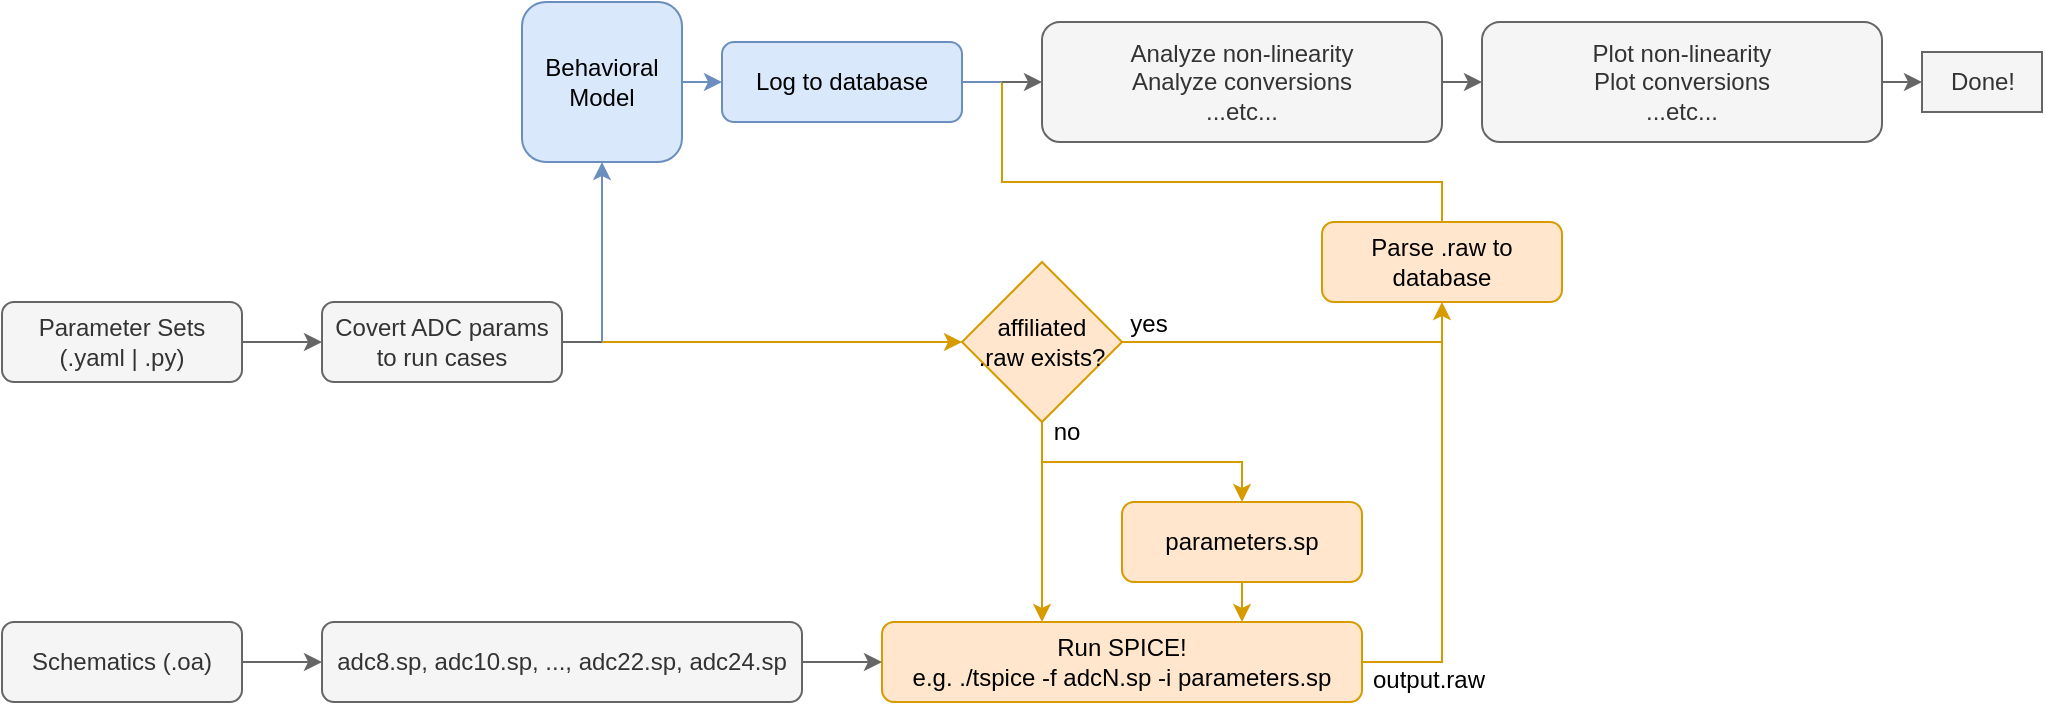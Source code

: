 <mxfile version="26.0.11">
  <diagram name="Page-1" id="6_ObI1XIqV3NZXVFBDLx">
    <mxGraphModel dx="2447" dy="890" grid="1" gridSize="10" guides="1" tooltips="1" connect="1" arrows="1" fold="1" page="1" pageScale="1" pageWidth="850" pageHeight="1100" math="0" shadow="0">
      <root>
        <mxCell id="0" />
        <mxCell id="1" parent="0" />
        <mxCell id="7GMIjj_CLMQ8buelcsM4-45" style="edgeStyle=orthogonalEdgeStyle;rounded=0;orthogonalLoop=1;jettySize=auto;html=1;exitX=1;exitY=0.5;exitDx=0;exitDy=0;entryX=0;entryY=0.5;entryDx=0;entryDy=0;fillColor=#f5f5f5;strokeColor=#666666;" parent="1" source="7GMIjj_CLMQ8buelcsM4-4" target="7GMIjj_CLMQ8buelcsM4-23" edge="1">
          <mxGeometry relative="1" as="geometry" />
        </mxCell>
        <mxCell id="7GMIjj_CLMQ8buelcsM4-4" value="Parameter Sets (.yaml | .py)" style="rounded=1;whiteSpace=wrap;html=1;fillColor=#f5f5f5;strokeColor=#666666;fontColor=#333333;" parent="1" vertex="1">
          <mxGeometry x="-400" y="460" width="120" height="40" as="geometry" />
        </mxCell>
        <mxCell id="7GMIjj_CLMQ8buelcsM4-7" value="&lt;div&gt;Behavioral&lt;/div&gt;&lt;div&gt;Model&lt;/div&gt;" style="rounded=1;whiteSpace=wrap;html=1;fillColor=#dae8fc;strokeColor=#6c8ebf;" parent="1" vertex="1">
          <mxGeometry x="-140" y="310" width="80" height="80" as="geometry" />
        </mxCell>
        <mxCell id="7GMIjj_CLMQ8buelcsM4-8" value="&lt;div&gt;Run SPICE!&lt;/div&gt;&lt;div&gt;e.g. ./tspice -f adcN.sp -i parameters.sp&lt;/div&gt;" style="rounded=1;whiteSpace=wrap;html=1;fillColor=#ffe6cc;strokeColor=#d79b00;" parent="1" vertex="1">
          <mxGeometry x="40" y="620" width="240" height="40" as="geometry" />
        </mxCell>
        <mxCell id="7GMIjj_CLMQ8buelcsM4-9" value="parameters.sp" style="rounded=1;whiteSpace=wrap;html=1;fillColor=#ffe6cc;strokeColor=#d79b00;" parent="1" vertex="1">
          <mxGeometry x="160" y="560" width="120" height="40" as="geometry" />
        </mxCell>
        <mxCell id="7GMIjj_CLMQ8buelcsM4-39" style="edgeStyle=orthogonalEdgeStyle;rounded=0;orthogonalLoop=1;jettySize=auto;html=1;exitX=1;exitY=0.5;exitDx=0;exitDy=0;entryX=0;entryY=0.5;entryDx=0;entryDy=0;fillColor=#f5f5f5;strokeColor=#666666;" parent="1" source="7GMIjj_CLMQ8buelcsM4-10" target="7GMIjj_CLMQ8buelcsM4-11" edge="1">
          <mxGeometry relative="1" as="geometry" />
        </mxCell>
        <mxCell id="7GMIjj_CLMQ8buelcsM4-10" value="Schematics (.oa)" style="rounded=1;whiteSpace=wrap;html=1;fillColor=#f5f5f5;strokeColor=#666666;fontColor=#333333;" parent="1" vertex="1">
          <mxGeometry x="-400" y="620" width="120" height="40" as="geometry" />
        </mxCell>
        <mxCell id="7GMIjj_CLMQ8buelcsM4-40" style="edgeStyle=orthogonalEdgeStyle;rounded=0;orthogonalLoop=1;jettySize=auto;html=1;exitX=1;exitY=0.5;exitDx=0;exitDy=0;entryX=0;entryY=0.5;entryDx=0;entryDy=0;fillColor=#f5f5f5;strokeColor=#666666;" parent="1" source="7GMIjj_CLMQ8buelcsM4-11" target="7GMIjj_CLMQ8buelcsM4-8" edge="1">
          <mxGeometry relative="1" as="geometry" />
        </mxCell>
        <mxCell id="7GMIjj_CLMQ8buelcsM4-11" value="adc8.sp, adc10.sp, ..., adc22.sp, adc24.sp" style="rounded=1;whiteSpace=wrap;html=1;fillColor=#f5f5f5;fontColor=#333333;strokeColor=#666666;" parent="1" vertex="1">
          <mxGeometry x="-240" y="620" width="240" height="40" as="geometry" />
        </mxCell>
        <mxCell id="7GMIjj_CLMQ8buelcsM4-14" value="" style="endArrow=classic;html=1;rounded=0;fillColor=#ffe6cc;strokeColor=#d79b00;" parent="1" edge="1">
          <mxGeometry width="50" height="50" relative="1" as="geometry">
            <mxPoint x="120" y="520" as="sourcePoint" />
            <mxPoint x="120" y="620" as="targetPoint" />
          </mxGeometry>
        </mxCell>
        <mxCell id="7GMIjj_CLMQ8buelcsM4-15" value="" style="endArrow=classic;html=1;rounded=0;fillColor=#ffe6cc;strokeColor=#d79b00;" parent="1" edge="1">
          <mxGeometry width="50" height="50" relative="1" as="geometry">
            <mxPoint x="120" y="540" as="sourcePoint" />
            <mxPoint x="220" y="560" as="targetPoint" />
            <Array as="points">
              <mxPoint x="220" y="540" />
            </Array>
          </mxGeometry>
        </mxCell>
        <mxCell id="7GMIjj_CLMQ8buelcsM4-16" value="" style="endArrow=classic;html=1;rounded=0;fillColor=#ffe6cc;strokeColor=#d79b00;" parent="1" edge="1">
          <mxGeometry width="50" height="50" relative="1" as="geometry">
            <mxPoint x="220" y="600" as="sourcePoint" />
            <mxPoint x="220" y="620" as="targetPoint" />
          </mxGeometry>
        </mxCell>
        <mxCell id="7GMIjj_CLMQ8buelcsM4-17" value="" style="endArrow=classic;html=1;rounded=0;entryX=0.5;entryY=1;entryDx=0;entryDy=0;exitX=1;exitY=0.5;exitDx=0;exitDy=0;fillColor=#ffe6cc;strokeColor=#d79b00;" parent="1" source="7GMIjj_CLMQ8buelcsM4-8" target="7GMIjj_CLMQ8buelcsM4-32" edge="1">
          <mxGeometry width="50" height="50" relative="1" as="geometry">
            <mxPoint x="280" y="680" as="sourcePoint" />
            <mxPoint x="320" y="440" as="targetPoint" />
            <Array as="points">
              <mxPoint x="320" y="640" />
            </Array>
          </mxGeometry>
        </mxCell>
        <mxCell id="7GMIjj_CLMQ8buelcsM4-50" style="edgeStyle=orthogonalEdgeStyle;rounded=0;orthogonalLoop=1;jettySize=auto;html=1;exitX=1;exitY=0.5;exitDx=0;exitDy=0;entryX=0;entryY=0.5;entryDx=0;entryDy=0;fillColor=#f5f5f5;strokeColor=#666666;" parent="1" source="7GMIjj_CLMQ8buelcsM4-21" target="7GMIjj_CLMQ8buelcsM4-35" edge="1">
          <mxGeometry relative="1" as="geometry" />
        </mxCell>
        <mxCell id="7GMIjj_CLMQ8buelcsM4-21" value="&lt;div&gt;Analyze non-linearity&lt;br&gt;&lt;/div&gt;&lt;div&gt;Analyze conversions&lt;br&gt;&lt;/div&gt;&lt;div&gt;...etc...&lt;br&gt;&lt;/div&gt;" style="rounded=1;whiteSpace=wrap;html=1;fillColor=#f5f5f5;fontColor=#333333;strokeColor=#666666;" parent="1" vertex="1">
          <mxGeometry x="120" y="320" width="200" height="60" as="geometry" />
        </mxCell>
        <mxCell id="7GMIjj_CLMQ8buelcsM4-23" value="Covert ADC params to run cases " style="rounded=1;whiteSpace=wrap;html=1;fillColor=#f5f5f5;fontColor=#333333;strokeColor=#666666;" parent="1" vertex="1">
          <mxGeometry x="-240" y="460" width="120" height="40" as="geometry" />
        </mxCell>
        <mxCell id="7GMIjj_CLMQ8buelcsM4-25" value="affiliated&lt;br&gt;&lt;div&gt;.raw exists?&lt;/div&gt;" style="rhombus;whiteSpace=wrap;html=1;fillColor=#ffe6cc;strokeColor=#d79b00;" parent="1" vertex="1">
          <mxGeometry x="80" y="440" width="80" height="80" as="geometry" />
        </mxCell>
        <mxCell id="7GMIjj_CLMQ8buelcsM4-27" value="&lt;div&gt;no&lt;/div&gt;" style="text;html=1;align=center;verticalAlign=middle;resizable=0;points=[];autosize=1;strokeColor=none;fillColor=none;" parent="1" vertex="1">
          <mxGeometry x="112" y="510" width="40" height="30" as="geometry" />
        </mxCell>
        <mxCell id="7GMIjj_CLMQ8buelcsM4-28" value="yes" style="text;html=1;align=center;verticalAlign=middle;resizable=0;points=[];autosize=1;strokeColor=none;fillColor=none;" parent="1" vertex="1">
          <mxGeometry x="153" y="456" width="40" height="30" as="geometry" />
        </mxCell>
        <mxCell id="7GMIjj_CLMQ8buelcsM4-31" value="" style="endArrow=none;html=1;rounded=0;exitX=1;exitY=0.5;exitDx=0;exitDy=0;fillColor=#ffe6cc;strokeColor=#d79b00;" parent="1" source="7GMIjj_CLMQ8buelcsM4-25" edge="1">
          <mxGeometry width="50" height="50" relative="1" as="geometry">
            <mxPoint x="200" y="538" as="sourcePoint" />
            <mxPoint x="320" y="480" as="targetPoint" />
          </mxGeometry>
        </mxCell>
        <mxCell id="7GMIjj_CLMQ8buelcsM4-32" value="Parse .raw to database" style="rounded=1;whiteSpace=wrap;html=1;fillColor=#ffe6cc;strokeColor=#d79b00;" parent="1" vertex="1">
          <mxGeometry x="260" y="420" width="120" height="40" as="geometry" />
        </mxCell>
        <mxCell id="7GMIjj_CLMQ8buelcsM4-35" value="&lt;div&gt;Plot non-linearity&lt;/div&gt;&lt;div&gt;Plot conversions&lt;/div&gt;&lt;div&gt;...etc...&lt;br&gt;&lt;/div&gt;" style="rounded=1;whiteSpace=wrap;html=1;fillColor=#f5f5f5;fontColor=#333333;strokeColor=#666666;" parent="1" vertex="1">
          <mxGeometry x="340" y="320" width="200" height="60" as="geometry" />
        </mxCell>
        <mxCell id="7GMIjj_CLMQ8buelcsM4-44" value="" style="endArrow=classic;html=1;rounded=0;entryX=0;entryY=0.5;entryDx=0;entryDy=0;fillColor=#ffe6cc;strokeColor=#d79b00;" parent="1" target="7GMIjj_CLMQ8buelcsM4-25" edge="1">
          <mxGeometry width="50" height="50" relative="1" as="geometry">
            <mxPoint x="-100" y="480" as="sourcePoint" />
            <mxPoint x="-40" y="320" as="targetPoint" />
            <Array as="points">
              <mxPoint y="480" />
              <mxPoint x="40" y="480" />
            </Array>
          </mxGeometry>
        </mxCell>
        <mxCell id="7GMIjj_CLMQ8buelcsM4-53" value="Done!" style="text;html=1;align=center;verticalAlign=middle;resizable=0;points=[];autosize=1;strokeColor=#666666;fillColor=#f5f5f5;fontColor=#333333;" parent="1" vertex="1">
          <mxGeometry x="560" y="335" width="60" height="30" as="geometry" />
        </mxCell>
        <mxCell id="4WMrAPWrjYJnHecJvMj1-3" value="" style="endArrow=none;html=1;rounded=0;exitX=1;exitY=0.5;exitDx=0;exitDy=0;fillColor=#f5f5f5;strokeColor=#666666;" edge="1" parent="1">
          <mxGeometry width="50" height="50" relative="1" as="geometry">
            <mxPoint x="-120" y="480" as="sourcePoint" />
            <mxPoint x="-100" y="480" as="targetPoint" />
          </mxGeometry>
        </mxCell>
        <mxCell id="4WMrAPWrjYJnHecJvMj1-4" value="" style="endArrow=classic;html=1;rounded=0;entryX=0.5;entryY=1;entryDx=0;entryDy=0;fillColor=#dae8fc;strokeColor=#6c8ebf;" edge="1" parent="1" target="7GMIjj_CLMQ8buelcsM4-7">
          <mxGeometry width="50" height="50" relative="1" as="geometry">
            <mxPoint x="-100" y="480" as="sourcePoint" />
            <mxPoint x="-140" y="460" as="targetPoint" />
            <Array as="points">
              <mxPoint x="-100" y="420" />
            </Array>
          </mxGeometry>
        </mxCell>
        <mxCell id="4WMrAPWrjYJnHecJvMj1-5" value="" style="endArrow=none;html=1;rounded=0;fillColor=#dae8fc;strokeColor=#6c8ebf;entryX=1;entryY=0.5;entryDx=0;entryDy=0;" edge="1" parent="1" target="4WMrAPWrjYJnHecJvMj1-13">
          <mxGeometry width="50" height="50" relative="1" as="geometry">
            <mxPoint x="100" y="350" as="sourcePoint" />
            <mxPoint x="60" y="440" as="targetPoint" />
            <Array as="points">
              <mxPoint x="60" y="350" />
            </Array>
          </mxGeometry>
        </mxCell>
        <mxCell id="4WMrAPWrjYJnHecJvMj1-6" value="" style="endArrow=none;html=1;rounded=0;fillColor=#ffe6cc;strokeColor=#d79b00;entryX=0.5;entryY=0;entryDx=0;entryDy=0;" edge="1" parent="1" target="7GMIjj_CLMQ8buelcsM4-32">
          <mxGeometry width="50" height="50" relative="1" as="geometry">
            <mxPoint x="100" y="350" as="sourcePoint" />
            <mxPoint x="320" y="360" as="targetPoint" />
            <Array as="points">
              <mxPoint x="100" y="370" />
              <mxPoint x="100" y="400" />
              <mxPoint x="180" y="400" />
              <mxPoint x="320" y="400" />
            </Array>
          </mxGeometry>
        </mxCell>
        <mxCell id="4WMrAPWrjYJnHecJvMj1-7" value="" style="endArrow=classic;html=1;rounded=0;entryX=0;entryY=0.5;entryDx=0;entryDy=0;fillColor=#f5f5f5;strokeColor=#666666;" edge="1" parent="1" target="7GMIjj_CLMQ8buelcsM4-21">
          <mxGeometry width="50" height="50" relative="1" as="geometry">
            <mxPoint x="100" y="350" as="sourcePoint" />
            <mxPoint x="150" y="300" as="targetPoint" />
          </mxGeometry>
        </mxCell>
        <mxCell id="4WMrAPWrjYJnHecJvMj1-11" style="edgeStyle=orthogonalEdgeStyle;rounded=0;orthogonalLoop=1;jettySize=auto;html=1;exitX=1;exitY=0.5;exitDx=0;exitDy=0;entryX=0;entryY=0.5;entryDx=0;entryDy=0;entryPerimeter=0;fillColor=#f5f5f5;strokeColor=#666666;" edge="1" parent="1" source="7GMIjj_CLMQ8buelcsM4-35" target="7GMIjj_CLMQ8buelcsM4-53">
          <mxGeometry relative="1" as="geometry" />
        </mxCell>
        <mxCell id="4WMrAPWrjYJnHecJvMj1-12" style="edgeStyle=orthogonalEdgeStyle;rounded=0;orthogonalLoop=1;jettySize=auto;html=1;exitX=1;exitY=0.5;exitDx=0;exitDy=0;entryX=0;entryY=0.379;entryDx=0;entryDy=0;entryPerimeter=0;fillColor=#dae8fc;strokeColor=#6c8ebf;" edge="1" parent="1" source="7GMIjj_CLMQ8buelcsM4-7">
          <mxGeometry relative="1" as="geometry">
            <mxPoint x="-40" y="350.16" as="targetPoint" />
          </mxGeometry>
        </mxCell>
        <mxCell id="4WMrAPWrjYJnHecJvMj1-13" value="Log to database" style="rounded=1;whiteSpace=wrap;html=1;fillColor=#dae8fc;strokeColor=#6c8ebf;" vertex="1" parent="1">
          <mxGeometry x="-40" y="330" width="120" height="40" as="geometry" />
        </mxCell>
        <mxCell id="4WMrAPWrjYJnHecJvMj1-14" value="output.raw" style="text;html=1;align=center;verticalAlign=middle;resizable=0;points=[];autosize=1;strokeColor=none;fillColor=none;" vertex="1" parent="1">
          <mxGeometry x="273" y="634" width="80" height="30" as="geometry" />
        </mxCell>
      </root>
    </mxGraphModel>
  </diagram>
</mxfile>
